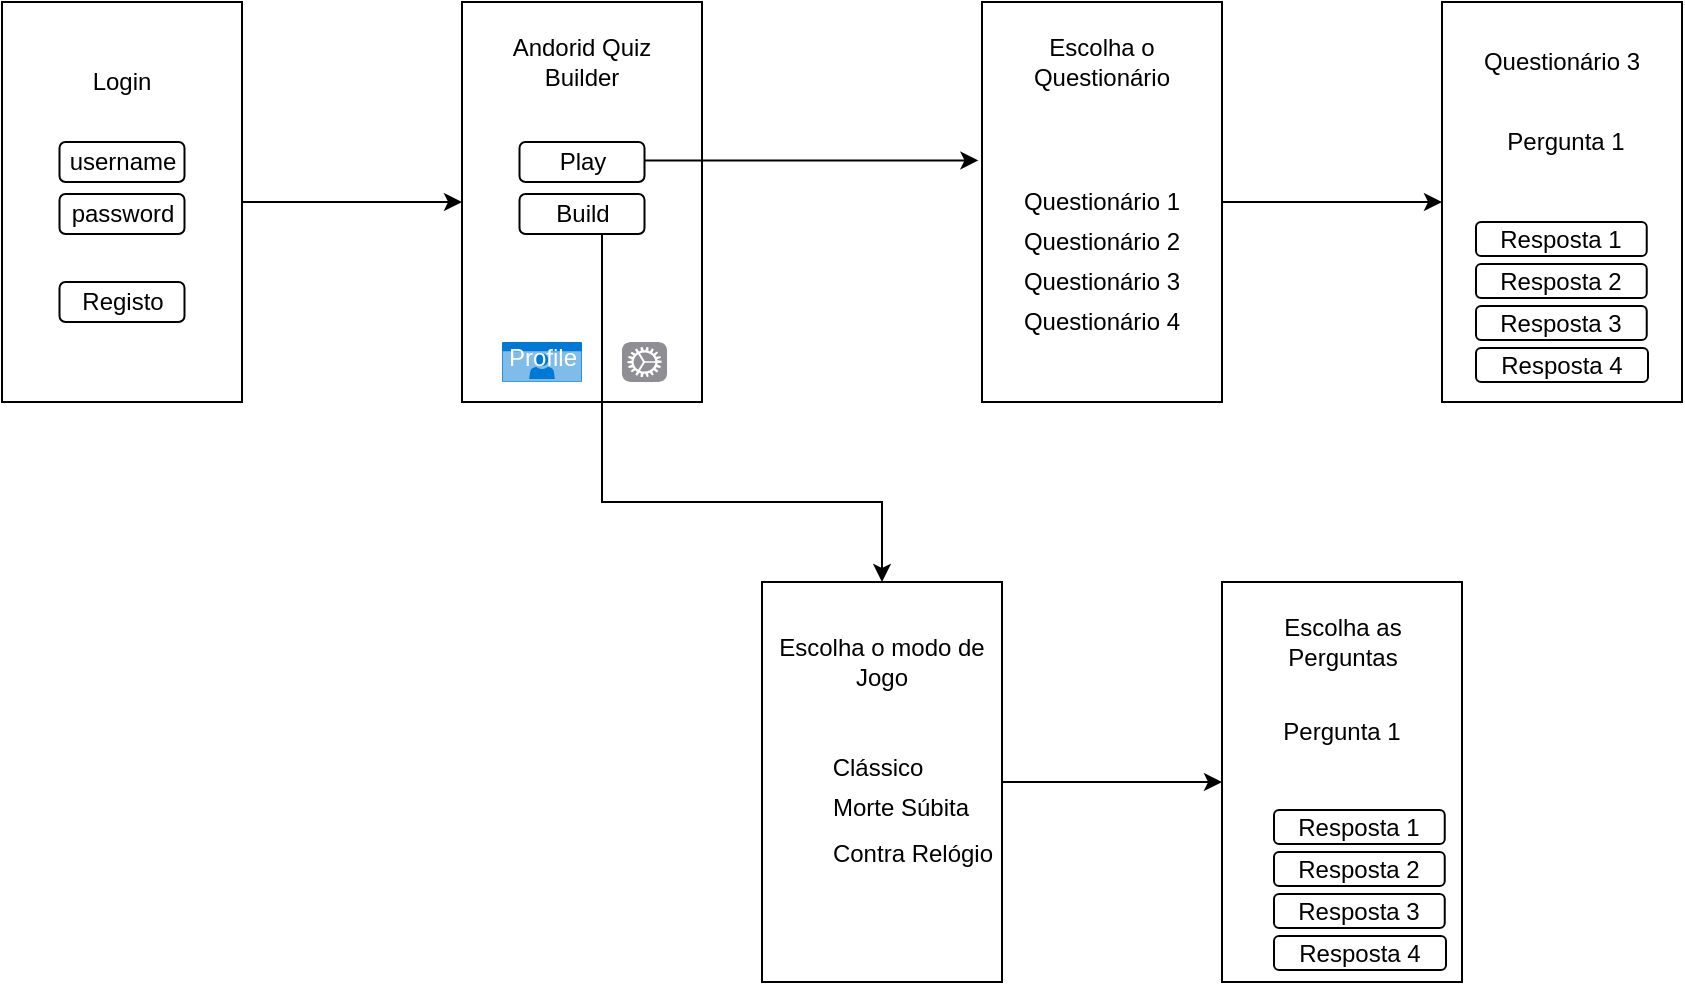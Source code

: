 <mxfile version="12.6.6" type="device"><diagram id="WQ5lN6kRYjuFrYaeZ1px" name="Page-1"><mxGraphModel dx="1233" dy="691" grid="1" gridSize="10" guides="1" tooltips="1" connect="1" arrows="1" fold="1" page="1" pageScale="1" pageWidth="2336" pageHeight="1654" math="0" shadow="0"><root><mxCell id="0"/><mxCell id="1" parent="0"/><mxCell id="daFfLRTlitfbQ02LPpBb-12" value="" style="edgeStyle=orthogonalEdgeStyle;rounded=0;orthogonalLoop=1;jettySize=auto;html=1;" edge="1" parent="1" source="daFfLRTlitfbQ02LPpBb-4" target="daFfLRTlitfbQ02LPpBb-11"><mxGeometry relative="1" as="geometry"/></mxCell><mxCell id="daFfLRTlitfbQ02LPpBb-4" value="" style="rounded=0;whiteSpace=wrap;html=1;rotation=90;" vertex="1" parent="1"><mxGeometry x="200" y="160" width="200" height="120" as="geometry"/></mxCell><mxCell id="daFfLRTlitfbQ02LPpBb-11" value="" style="rounded=0;whiteSpace=wrap;html=1;rotation=90;" vertex="1" parent="1"><mxGeometry x="430" y="160" width="200" height="120" as="geometry"/></mxCell><mxCell id="daFfLRTlitfbQ02LPpBb-5" value="Login" style="text;html=1;strokeColor=none;fillColor=none;align=center;verticalAlign=middle;whiteSpace=wrap;rounded=0;" vertex="1" parent="1"><mxGeometry x="280" y="150" width="40" height="20" as="geometry"/></mxCell><mxCell id="daFfLRTlitfbQ02LPpBb-8" value="username" style="rounded=1;whiteSpace=wrap;html=1;" vertex="1" parent="1"><mxGeometry x="268.75" y="190" width="62.5" height="20" as="geometry"/></mxCell><mxCell id="daFfLRTlitfbQ02LPpBb-9" value="password" style="rounded=1;whiteSpace=wrap;html=1;" vertex="1" parent="1"><mxGeometry x="268.75" y="216" width="62.5" height="20" as="geometry"/></mxCell><mxCell id="daFfLRTlitfbQ02LPpBb-10" value="Registo" style="rounded=1;whiteSpace=wrap;html=1;" vertex="1" parent="1"><mxGeometry x="268.75" y="260" width="62.5" height="20" as="geometry"/></mxCell><mxCell id="daFfLRTlitfbQ02LPpBb-28" style="edgeStyle=orthogonalEdgeStyle;rounded=0;orthogonalLoop=1;jettySize=auto;html=1;entryX=0.396;entryY=1.015;entryDx=0;entryDy=0;entryPerimeter=0;" edge="1" parent="1" source="daFfLRTlitfbQ02LPpBb-13" target="daFfLRTlitfbQ02LPpBb-16"><mxGeometry relative="1" as="geometry"><Array as="points"><mxPoint x="646" y="200"/></Array></mxGeometry></mxCell><mxCell id="daFfLRTlitfbQ02LPpBb-13" value="Play" style="rounded=1;whiteSpace=wrap;html=1;" vertex="1" parent="1"><mxGeometry x="498.75" y="190" width="62.5" height="20" as="geometry"/></mxCell><mxCell id="daFfLRTlitfbQ02LPpBb-29" style="edgeStyle=orthogonalEdgeStyle;rounded=0;orthogonalLoop=1;jettySize=auto;html=1;" edge="1" parent="1" source="daFfLRTlitfbQ02LPpBb-14"><mxGeometry relative="1" as="geometry"><mxPoint x="680" y="410.0" as="targetPoint"/><Array as="points"><mxPoint x="540" y="370"/><mxPoint x="680" y="370"/></Array></mxGeometry></mxCell><mxCell id="daFfLRTlitfbQ02LPpBb-14" value="Build" style="rounded=1;whiteSpace=wrap;html=1;" vertex="1" parent="1"><mxGeometry x="498.75" y="216" width="62.5" height="20" as="geometry"/></mxCell><mxCell id="daFfLRTlitfbQ02LPpBb-15" value="Andorid Quiz Builder" style="text;html=1;strokeColor=none;fillColor=none;align=center;verticalAlign=middle;whiteSpace=wrap;rounded=0;" vertex="1" parent="1"><mxGeometry x="480" y="140" width="100" height="20" as="geometry"/></mxCell><mxCell id="daFfLRTlitfbQ02LPpBb-65" value="" style="edgeStyle=orthogonalEdgeStyle;rounded=0;orthogonalLoop=1;jettySize=auto;html=1;" edge="1" parent="1" source="daFfLRTlitfbQ02LPpBb-16" target="daFfLRTlitfbQ02LPpBb-64"><mxGeometry relative="1" as="geometry"/></mxCell><mxCell id="daFfLRTlitfbQ02LPpBb-16" value="" style="rounded=0;whiteSpace=wrap;html=1;rotation=90;" vertex="1" parent="1"><mxGeometry x="690" y="160" width="200" height="120" as="geometry"/></mxCell><mxCell id="daFfLRTlitfbQ02LPpBb-64" value="" style="rounded=0;whiteSpace=wrap;html=1;rotation=90;" vertex="1" parent="1"><mxGeometry x="920" y="160" width="200" height="120" as="geometry"/></mxCell><mxCell id="daFfLRTlitfbQ02LPpBb-26" value="" style="html=1;strokeWidth=1;shadow=0;dashed=0;shape=mxgraph.ios7.misc.settings;fillColor=#8F8E94;strokeColor=none;buttonText=;strokeColor2=#222222;fontColor=#222222;fontSize=8;verticalLabelPosition=bottom;verticalAlign=top;align=center;" vertex="1" parent="1"><mxGeometry x="550" y="290" width="22.5" height="20" as="geometry"/></mxCell><mxCell id="daFfLRTlitfbQ02LPpBb-27" value="Profile" style="html=1;strokeColor=none;fillColor=#0079D6;labelPosition=center;verticalLabelPosition=middle;verticalAlign=top;align=center;fontSize=12;outlineConnect=0;spacingTop=-6;fontColor=#FFFFFF;shape=mxgraph.sitemap.profile;" vertex="1" parent="1"><mxGeometry x="490" y="290" width="40" height="20" as="geometry"/></mxCell><mxCell id="daFfLRTlitfbQ02LPpBb-42" value="" style="edgeStyle=orthogonalEdgeStyle;rounded=0;orthogonalLoop=1;jettySize=auto;html=1;" edge="1" parent="1" source="daFfLRTlitfbQ02LPpBb-31" target="daFfLRTlitfbQ02LPpBb-41"><mxGeometry relative="1" as="geometry"/></mxCell><mxCell id="daFfLRTlitfbQ02LPpBb-31" value="" style="rounded=0;whiteSpace=wrap;html=1;rotation=90;" vertex="1" parent="1"><mxGeometry x="580" y="450" width="200" height="120" as="geometry"/></mxCell><mxCell id="daFfLRTlitfbQ02LPpBb-41" value="" style="rounded=0;whiteSpace=wrap;html=1;rotation=90;" vertex="1" parent="1"><mxGeometry x="810" y="450" width="200" height="120" as="geometry"/></mxCell><mxCell id="daFfLRTlitfbQ02LPpBb-33" value="Escolha o modo de Jogo" style="text;html=1;strokeColor=none;fillColor=none;align=center;verticalAlign=middle;whiteSpace=wrap;rounded=0;" vertex="1" parent="1"><mxGeometry x="625" y="440" width="110" height="20" as="geometry"/></mxCell><mxCell id="daFfLRTlitfbQ02LPpBb-34" value="" style="shape=image;html=1;verticalAlign=top;verticalLabelPosition=bottom;labelBackgroundColor=#ffffff;imageAspect=0;aspect=fixed;image=https://cdn1.iconfinder.com/data/icons/material-core/20/radio-button-off-128.png" vertex="1" parent="1"><mxGeometry x="635" y="495" width="15" height="15" as="geometry"/></mxCell><mxCell id="daFfLRTlitfbQ02LPpBb-35" value="" style="shape=image;html=1;verticalAlign=top;verticalLabelPosition=bottom;labelBackgroundColor=#ffffff;imageAspect=0;aspect=fixed;image=https://cdn1.iconfinder.com/data/icons/material-core/20/radio-button-off-128.png" vertex="1" parent="1"><mxGeometry x="635" y="518" width="15" height="15" as="geometry"/></mxCell><mxCell id="daFfLRTlitfbQ02LPpBb-36" value="" style="shape=image;html=1;verticalAlign=top;verticalLabelPosition=bottom;labelBackgroundColor=#ffffff;imageAspect=0;aspect=fixed;image=https://cdn1.iconfinder.com/data/icons/material-core/20/radio-button-off-128.png" vertex="1" parent="1"><mxGeometry x="635" y="541" width="15" height="15" as="geometry"/></mxCell><mxCell id="daFfLRTlitfbQ02LPpBb-38" value="Clássico" style="text;html=1;strokeColor=none;fillColor=none;align=center;verticalAlign=middle;whiteSpace=wrap;rounded=0;" vertex="1" parent="1"><mxGeometry x="658" y="492.5" width="40" height="20" as="geometry"/></mxCell><mxCell id="daFfLRTlitfbQ02LPpBb-39" value="Morte Súbita" style="text;html=1;strokeColor=none;fillColor=none;align=center;verticalAlign=middle;whiteSpace=wrap;rounded=0;" vertex="1" parent="1"><mxGeometry x="652" y="513" width="75" height="20" as="geometry"/></mxCell><mxCell id="daFfLRTlitfbQ02LPpBb-40" value="Contra Relógio" style="text;html=1;strokeColor=none;fillColor=none;align=center;verticalAlign=middle;whiteSpace=wrap;rounded=0;" vertex="1" parent="1"><mxGeometry x="650" y="536" width="91" height="20" as="geometry"/></mxCell><mxCell id="daFfLRTlitfbQ02LPpBb-43" value="Escolha as Perguntas" style="text;html=1;strokeColor=none;fillColor=none;align=center;verticalAlign=middle;whiteSpace=wrap;rounded=0;" vertex="1" parent="1"><mxGeometry x="858.75" y="430" width="102.5" height="20" as="geometry"/></mxCell><mxCell id="daFfLRTlitfbQ02LPpBb-44" value="Pergunta 1" style="text;html=1;strokeColor=none;fillColor=none;align=center;verticalAlign=middle;whiteSpace=wrap;rounded=0;" vertex="1" parent="1"><mxGeometry x="870" y="475" width="80" height="20" as="geometry"/></mxCell><mxCell id="daFfLRTlitfbQ02LPpBb-45" value="Resposta 1" style="rounded=1;whiteSpace=wrap;html=1;" vertex="1" parent="1"><mxGeometry x="876" y="524" width="85.37" height="17" as="geometry"/></mxCell><mxCell id="daFfLRTlitfbQ02LPpBb-50" value="&lt;span style=&quot;white-space: normal&quot;&gt;Resposta 2&lt;/span&gt;" style="rounded=1;whiteSpace=wrap;html=1;" vertex="1" parent="1"><mxGeometry x="876" y="545" width="85.37" height="17" as="geometry"/></mxCell><mxCell id="daFfLRTlitfbQ02LPpBb-51" value="&lt;span style=&quot;white-space: normal&quot;&gt;Resposta 3&lt;/span&gt;" style="rounded=1;whiteSpace=wrap;html=1;" vertex="1" parent="1"><mxGeometry x="876" y="566" width="85.37" height="17" as="geometry"/></mxCell><mxCell id="daFfLRTlitfbQ02LPpBb-52" value="Resposta 4" style="rounded=1;whiteSpace=wrap;html=1;" vertex="1" parent="1"><mxGeometry x="876" y="587" width="86" height="17" as="geometry"/></mxCell><mxCell id="daFfLRTlitfbQ02LPpBb-53" value="" style="shape=image;html=1;verticalAlign=top;verticalLabelPosition=bottom;labelBackgroundColor=#ffffff;imageAspect=0;aspect=fixed;image=https://cdn1.iconfinder.com/data/icons/material-core/20/radio-button-off-128.png" vertex="1" parent="1"><mxGeometry x="855" y="525" width="15" height="15" as="geometry"/></mxCell><mxCell id="daFfLRTlitfbQ02LPpBb-55" value="" style="shape=image;html=1;verticalAlign=top;verticalLabelPosition=bottom;labelBackgroundColor=#ffffff;imageAspect=0;aspect=fixed;image=https://cdn1.iconfinder.com/data/icons/material-core/20/radio-button-off-128.png" vertex="1" parent="1"><mxGeometry x="855" y="546" width="15" height="15" as="geometry"/></mxCell><mxCell id="daFfLRTlitfbQ02LPpBb-56" value="" style="shape=image;html=1;verticalAlign=top;verticalLabelPosition=bottom;labelBackgroundColor=#ffffff;imageAspect=0;aspect=fixed;image=https://cdn1.iconfinder.com/data/icons/material-core/20/radio-button-off-128.png" vertex="1" parent="1"><mxGeometry x="855" y="588" width="15" height="15" as="geometry"/></mxCell><mxCell id="daFfLRTlitfbQ02LPpBb-57" value="" style="shape=image;html=1;verticalAlign=top;verticalLabelPosition=bottom;labelBackgroundColor=#ffffff;imageAspect=0;aspect=fixed;image=https://cdn1.iconfinder.com/data/icons/material-core/20/radio-button-off-128.png" vertex="1" parent="1"><mxGeometry x="855" y="567" width="15" height="15" as="geometry"/></mxCell><mxCell id="daFfLRTlitfbQ02LPpBb-58" value="Escolha o Questionário" style="text;html=1;strokeColor=none;fillColor=none;align=center;verticalAlign=middle;whiteSpace=wrap;rounded=0;" vertex="1" parent="1"><mxGeometry x="735" y="140" width="110" height="20" as="geometry"/></mxCell><mxCell id="daFfLRTlitfbQ02LPpBb-60" value="Questionário 1" style="text;html=1;strokeColor=none;fillColor=none;align=center;verticalAlign=middle;whiteSpace=wrap;rounded=0;" vertex="1" parent="1"><mxGeometry x="745" y="210" width="90" height="20" as="geometry"/></mxCell><mxCell id="daFfLRTlitfbQ02LPpBb-61" value="Questionário 2" style="text;html=1;strokeColor=none;fillColor=none;align=center;verticalAlign=middle;whiteSpace=wrap;rounded=0;" vertex="1" parent="1"><mxGeometry x="745" y="230" width="90" height="20" as="geometry"/></mxCell><mxCell id="daFfLRTlitfbQ02LPpBb-62" value="Questionário 3" style="text;html=1;strokeColor=none;fillColor=none;align=center;verticalAlign=middle;whiteSpace=wrap;rounded=0;" vertex="1" parent="1"><mxGeometry x="745" y="250" width="90" height="20" as="geometry"/></mxCell><mxCell id="daFfLRTlitfbQ02LPpBb-63" value="Questionário 4" style="text;html=1;strokeColor=none;fillColor=none;align=center;verticalAlign=middle;whiteSpace=wrap;rounded=0;" vertex="1" parent="1"><mxGeometry x="745" y="270" width="90" height="20" as="geometry"/></mxCell><mxCell id="daFfLRTlitfbQ02LPpBb-66" value="Questionário 3" style="text;html=1;strokeColor=none;fillColor=none;align=center;verticalAlign=middle;whiteSpace=wrap;rounded=0;" vertex="1" parent="1"><mxGeometry x="975" y="140" width="90" height="20" as="geometry"/></mxCell><mxCell id="daFfLRTlitfbQ02LPpBb-67" value="Pergunta 1" style="text;html=1;strokeColor=none;fillColor=none;align=center;verticalAlign=middle;whiteSpace=wrap;rounded=0;" vertex="1" parent="1"><mxGeometry x="982.37" y="180" width="80" height="20" as="geometry"/></mxCell><mxCell id="daFfLRTlitfbQ02LPpBb-73" value="Resposta 1" style="rounded=1;whiteSpace=wrap;html=1;" vertex="1" parent="1"><mxGeometry x="977" y="230" width="85.37" height="17" as="geometry"/></mxCell><mxCell id="daFfLRTlitfbQ02LPpBb-74" value="&lt;span style=&quot;white-space: normal&quot;&gt;Resposta 2&lt;/span&gt;" style="rounded=1;whiteSpace=wrap;html=1;" vertex="1" parent="1"><mxGeometry x="977" y="251" width="85.37" height="17" as="geometry"/></mxCell><mxCell id="daFfLRTlitfbQ02LPpBb-75" value="&lt;span style=&quot;white-space: normal&quot;&gt;Resposta 3&lt;/span&gt;" style="rounded=1;whiteSpace=wrap;html=1;" vertex="1" parent="1"><mxGeometry x="977" y="272" width="85.37" height="17" as="geometry"/></mxCell><mxCell id="daFfLRTlitfbQ02LPpBb-76" value="Resposta 4" style="rounded=1;whiteSpace=wrap;html=1;" vertex="1" parent="1"><mxGeometry x="977" y="293" width="86" height="17" as="geometry"/></mxCell></root></mxGraphModel></diagram></mxfile>